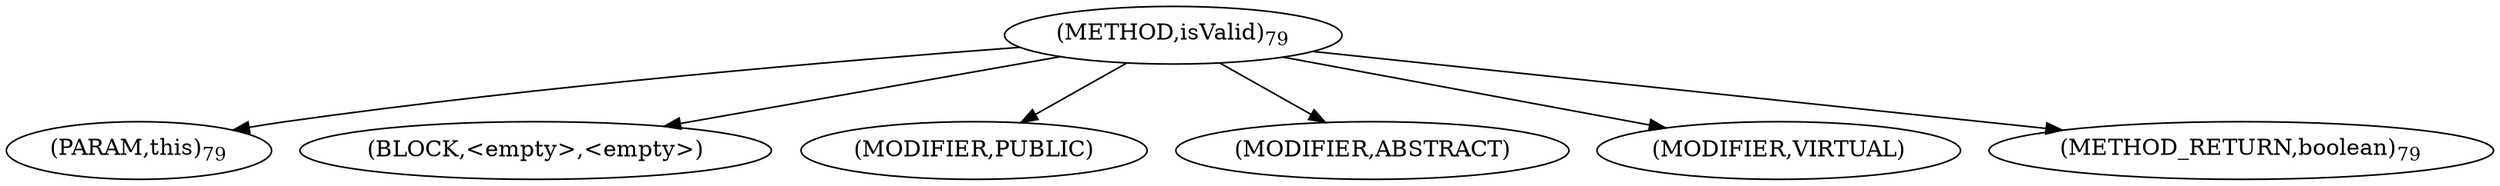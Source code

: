 digraph "isValid" {  
"12" [label = <(METHOD,isValid)<SUB>79</SUB>> ]
"13" [label = <(PARAM,this)<SUB>79</SUB>> ]
"14" [label = <(BLOCK,&lt;empty&gt;,&lt;empty&gt;)> ]
"15" [label = <(MODIFIER,PUBLIC)> ]
"16" [label = <(MODIFIER,ABSTRACT)> ]
"17" [label = <(MODIFIER,VIRTUAL)> ]
"18" [label = <(METHOD_RETURN,boolean)<SUB>79</SUB>> ]
  "12" -> "13" 
  "12" -> "14" 
  "12" -> "15" 
  "12" -> "16" 
  "12" -> "17" 
  "12" -> "18" 
}
